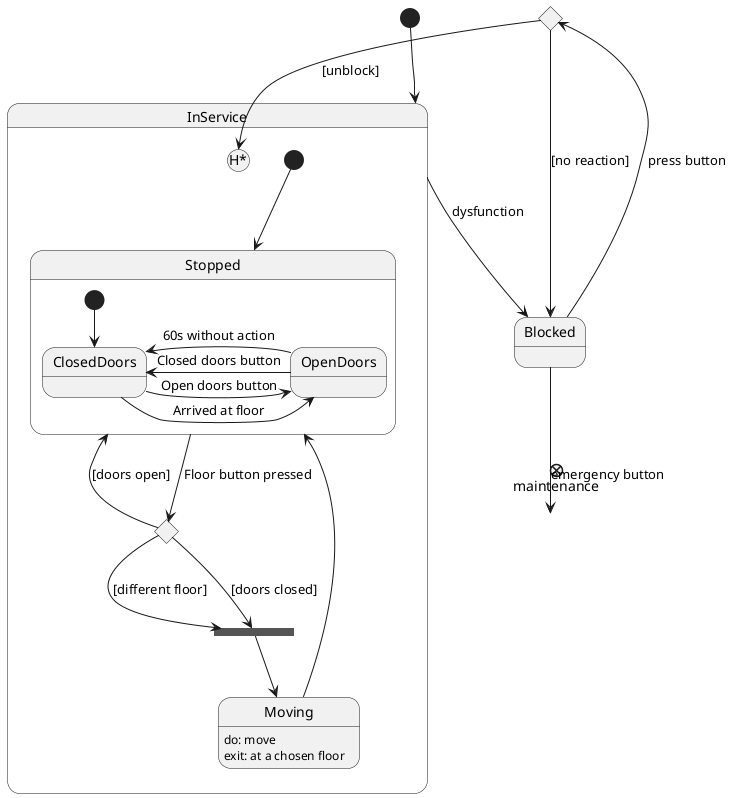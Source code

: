  @startuml

 [*] --> InService

 state InService {
    [*] --> Stopped

    state c0 <<choice>>
    state join0 <<join>>

    Stopped --> c0 : Floor button pressed
    c0 --> Stopped : [doors open]

    c0 --> join0 : [doors closed]
    c0 --> join0 : [different floor]
    join0 --> Moving

    Moving --> Stopped

}

state Stopped {
    [*] --> ClosedDoors
    ClosedDoors -r-> OpenDoors : Open doors button
    OpenDoors -l-> ClosedDoors : Closed doors button
    OpenDoors -l-> ClosedDoors : 60s without action
    ClosedDoors -r-> OpenDoors : Arrived at floor
}

state Moving {
    Moving : do: move
    Moving : exit: at a chosen floor
}

state c1 <<choice>>

InService --> Blocked : dysfunction
Blocked --> c1 : press button
c1 --> InService[H*] : [unblock]
c1 --> Blocked : [no reaction]

Blocked --> maintenance <<exitPoint>> : emergency button


 @enduml